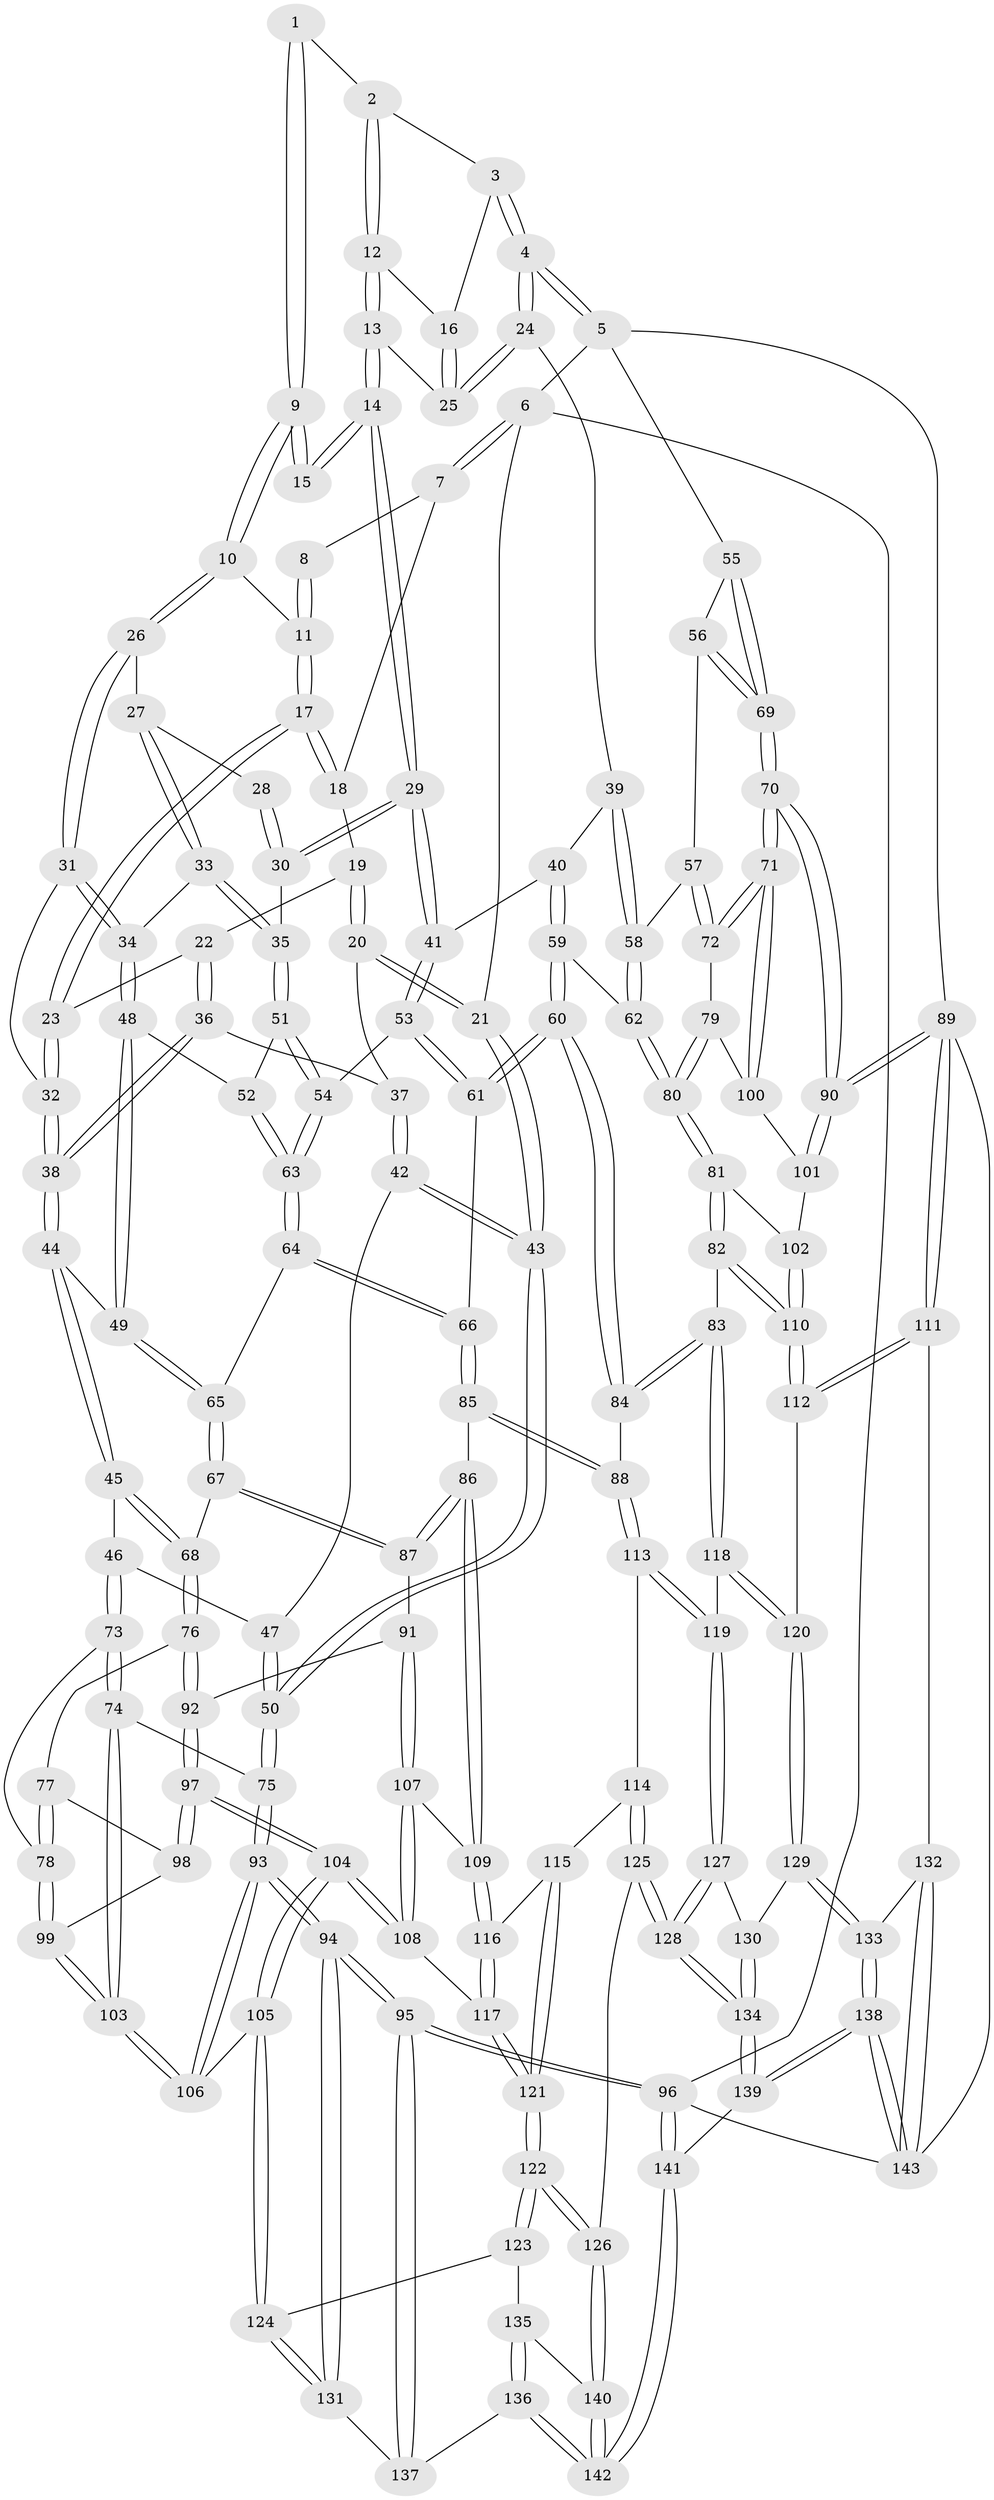 // Generated by graph-tools (version 1.1) at 2025/00/03/09/25 05:00:41]
// undirected, 143 vertices, 354 edges
graph export_dot {
graph [start="1"]
  node [color=gray90,style=filled];
  1 [pos="+0.5501477379658789+0"];
  2 [pos="+0.5721268668191026+0"];
  3 [pos="+0.9195320124408175+0"];
  4 [pos="+1+0"];
  5 [pos="+1+0"];
  6 [pos="+0+0"];
  7 [pos="+0+0"];
  8 [pos="+0.3113375870627164+0"];
  9 [pos="+0.5377553642082322+0"];
  10 [pos="+0.40066131129149335+0.05539925795567817"];
  11 [pos="+0.32522275699935754+0.010794557800783693"];
  12 [pos="+0.6593141373812955+0.05716236683231736"];
  13 [pos="+0.6403175638353741+0.08701579960642652"];
  14 [pos="+0.5854416001220649+0.12930315675773899"];
  15 [pos="+0.5282890962489928+0.024085335998162836"];
  16 [pos="+0.7336071324765123+0.034830656311578646"];
  17 [pos="+0.2939660616911244+0.058595664121100635"];
  18 [pos="+0.13811483006585526+0"];
  19 [pos="+0.15249520599485747+0.01724507862331596"];
  20 [pos="+0.08729312164006157+0.10741763829776836"];
  21 [pos="+0+0"];
  22 [pos="+0.18469602950396366+0.07158275968063571"];
  23 [pos="+0.2727608434517522+0.10199990182640507"];
  24 [pos="+0.7932205800911795+0.1604812259509523"];
  25 [pos="+0.7686911896149425+0.12830078038024761"];
  26 [pos="+0.40215172937026017+0.05695222481433211"];
  27 [pos="+0.40986807950075116+0.060700572650413634"];
  28 [pos="+0.45743869530965087+0.06109696760380437"];
  29 [pos="+0.5833377980634901+0.14469560178403248"];
  30 [pos="+0.47044779480216187+0.16623574663199336"];
  31 [pos="+0.3596226738828672+0.1426807350045834"];
  32 [pos="+0.2781169205450462+0.128355009921192"];
  33 [pos="+0.43007444857653765+0.16895107780711927"];
  34 [pos="+0.4090785485928031+0.17562213484292497"];
  35 [pos="+0.4629010359236602+0.17039914814850257"];
  36 [pos="+0.12784182568998564+0.14679571698700739"];
  37 [pos="+0.10270049469863098+0.1474097654150511"];
  38 [pos="+0.24088142603563048+0.22950621040446592"];
  39 [pos="+0.7925580184773908+0.17394104699452773"];
  40 [pos="+0.6061247290700986+0.18471057387937273"];
  41 [pos="+0.6039067980033882+0.18348788798312715"];
  42 [pos="+0.09412572298203432+0.1556323247171799"];
  43 [pos="+0+0.1643935372352403"];
  44 [pos="+0.24213996176356486+0.24250816174928153"];
  45 [pos="+0.22942798162996053+0.2608340640212444"];
  46 [pos="+0.09079510048373292+0.28545372153439713"];
  47 [pos="+0.08996264203970253+0.18372668543479379"];
  48 [pos="+0.38487562660009494+0.22221744563331858"];
  49 [pos="+0.2963698163069045+0.2546162698704833"];
  50 [pos="+0+0.32856095488603093"];
  51 [pos="+0.4708988019791314+0.2254903935247574"];
  52 [pos="+0.4236758215278708+0.2810985558768616"];
  53 [pos="+0.5348205221075637+0.2869191659848437"];
  54 [pos="+0.5287170998691649+0.28740546119738547"];
  55 [pos="+1+0"];
  56 [pos="+0.913029233350354+0.2187877786931684"];
  57 [pos="+0.8767776585153086+0.2509773790255745"];
  58 [pos="+0.8265987931792317+0.2451966547353816"];
  59 [pos="+0.6897513301279717+0.3272745220367294"];
  60 [pos="+0.6348971364259391+0.38669707544466425"];
  61 [pos="+0.6039032725064104+0.3773907843330917"];
  62 [pos="+0.7773612643752837+0.3086402019992885"];
  63 [pos="+0.43131820268124016+0.34173387531834365"];
  64 [pos="+0.425491145438655+0.35211074062013126"];
  65 [pos="+0.40018377376819875+0.3620236224596072"];
  66 [pos="+0.5009132175097254+0.4149179404632141"];
  67 [pos="+0.35743617463449845+0.413947755993389"];
  68 [pos="+0.23648966120174011+0.4008711654654718"];
  69 [pos="+1+0.2740030494448302"];
  70 [pos="+1+0.4071366429729871"];
  71 [pos="+1+0.4029250545398187"];
  72 [pos="+0.9508960796834361+0.3242624400899553"];
  73 [pos="+0+0.37742470635449693"];
  74 [pos="+0+0.3811130754950566"];
  75 [pos="+0+0.3688087218422482"];
  76 [pos="+0.21662056803482715+0.4214924796989285"];
  77 [pos="+0.20804286259076593+0.4226474830193618"];
  78 [pos="+0+0.38948121795079527"];
  79 [pos="+0.8475402554587953+0.456567810706505"];
  80 [pos="+0.8268860795529174+0.4608565730079603"];
  81 [pos="+0.8251507770490232+0.4633224995209645"];
  82 [pos="+0.7495976986026329+0.5602093000636058"];
  83 [pos="+0.7206517410302755+0.5597764304118797"];
  84 [pos="+0.6654405699440727+0.5231265025487581"];
  85 [pos="+0.49200147232058905+0.5307207822075081"];
  86 [pos="+0.4246325592574063+0.543941120045496"];
  87 [pos="+0.365953893135961+0.44664927797455656"];
  88 [pos="+0.5353069964027937+0.5486181572076689"];
  89 [pos="+1+0.7838818759415258"];
  90 [pos="+1+0.6684893642754709"];
  91 [pos="+0.27836276252501374+0.528072277571712"];
  92 [pos="+0.23794878989653265+0.5007679523152881"];
  93 [pos="+0+0.7386395756195625"];
  94 [pos="+0+1"];
  95 [pos="+0+1"];
  96 [pos="+0+1"];
  97 [pos="+0.19201551731297253+0.5604956032935059"];
  98 [pos="+0.14528537037371964+0.5103863863316359"];
  99 [pos="+0.10687597590308194+0.5188945393650959"];
  100 [pos="+0.9244684969354706+0.4723959257799769"];
  101 [pos="+0.9370036440414875+0.549994204898951"];
  102 [pos="+0.9257616153753386+0.5557845132370685"];
  103 [pos="+0.09934602025904819+0.6381995231789422"];
  104 [pos="+0.16230257214147498+0.6989146191101843"];
  105 [pos="+0.15484782388520205+0.7033455699522159"];
  106 [pos="+0.11358989087851391+0.6865246349376339"];
  107 [pos="+0.3073056574910179+0.5775867562055091"];
  108 [pos="+0.2534847693204796+0.6784900259672099"];
  109 [pos="+0.42228779650559073+0.5469974669399851"];
  110 [pos="+0.822503369874919+0.6307969916747229"];
  111 [pos="+1+0.783446722411124"];
  112 [pos="+0.8704269641304735+0.7112427168895791"];
  113 [pos="+0.5336588135713177+0.7152551490875173"];
  114 [pos="+0.5218804557475806+0.7210284172361586"];
  115 [pos="+0.4535666529830322+0.7037019116378378"];
  116 [pos="+0.4155610433760709+0.6732497838019605"];
  117 [pos="+0.31041294059491403+0.7007223085299364"];
  118 [pos="+0.6442658935078268+0.6997078151729343"];
  119 [pos="+0.6153796952856133+0.7251256541127232"];
  120 [pos="+0.8074921916115225+0.7802871876070105"];
  121 [pos="+0.36937832796371545+0.8324178235139964"];
  122 [pos="+0.37060783180996854+0.8564463146048192"];
  123 [pos="+0.2660256449729291+0.8364290382672138"];
  124 [pos="+0.16293496887807252+0.7895639688563336"];
  125 [pos="+0.4907686129948223+0.8553149966816823"];
  126 [pos="+0.37514971648328466+0.8634195758151556"];
  127 [pos="+0.6317253709281043+0.7731702180894579"];
  128 [pos="+0.5765055423061125+0.9332182683089951"];
  129 [pos="+0.7874621518108743+0.8220739155614862"];
  130 [pos="+0.7326238829461532+0.8312538184175912"];
  131 [pos="+0.15250506507045428+0.8187024535550725"];
  132 [pos="+0.9023629644331344+0.9100720927183074"];
  133 [pos="+0.7968339448417865+0.8486527667752686"];
  134 [pos="+0.597196230959634+0.9784068633183639"];
  135 [pos="+0.25732857074519394+0.9079712223731078"];
  136 [pos="+0.217725708111014+0.9398303959265263"];
  137 [pos="+0.19681210383505737+0.9237098018279152"];
  138 [pos="+0.7289455539804877+1"];
  139 [pos="+0.6189944375040501+1"];
  140 [pos="+0.36603558452184776+0.8996674639330589"];
  141 [pos="+0.34940540605915377+1"];
  142 [pos="+0.3461891425623465+1"];
  143 [pos="+0.7429477177401416+1"];
  1 -- 2;
  1 -- 9;
  1 -- 9;
  2 -- 3;
  2 -- 12;
  2 -- 12;
  3 -- 4;
  3 -- 4;
  3 -- 16;
  4 -- 5;
  4 -- 5;
  4 -- 24;
  4 -- 24;
  5 -- 6;
  5 -- 55;
  5 -- 89;
  6 -- 7;
  6 -- 7;
  6 -- 21;
  6 -- 96;
  7 -- 8;
  7 -- 18;
  8 -- 11;
  8 -- 11;
  9 -- 10;
  9 -- 10;
  9 -- 15;
  9 -- 15;
  10 -- 11;
  10 -- 26;
  10 -- 26;
  11 -- 17;
  11 -- 17;
  12 -- 13;
  12 -- 13;
  12 -- 16;
  13 -- 14;
  13 -- 14;
  13 -- 25;
  14 -- 15;
  14 -- 15;
  14 -- 29;
  14 -- 29;
  16 -- 25;
  16 -- 25;
  17 -- 18;
  17 -- 18;
  17 -- 23;
  17 -- 23;
  18 -- 19;
  19 -- 20;
  19 -- 20;
  19 -- 22;
  20 -- 21;
  20 -- 21;
  20 -- 37;
  21 -- 43;
  21 -- 43;
  22 -- 23;
  22 -- 36;
  22 -- 36;
  23 -- 32;
  23 -- 32;
  24 -- 25;
  24 -- 25;
  24 -- 39;
  26 -- 27;
  26 -- 31;
  26 -- 31;
  27 -- 28;
  27 -- 33;
  27 -- 33;
  28 -- 30;
  28 -- 30;
  29 -- 30;
  29 -- 30;
  29 -- 41;
  29 -- 41;
  30 -- 35;
  31 -- 32;
  31 -- 34;
  31 -- 34;
  32 -- 38;
  32 -- 38;
  33 -- 34;
  33 -- 35;
  33 -- 35;
  34 -- 48;
  34 -- 48;
  35 -- 51;
  35 -- 51;
  36 -- 37;
  36 -- 38;
  36 -- 38;
  37 -- 42;
  37 -- 42;
  38 -- 44;
  38 -- 44;
  39 -- 40;
  39 -- 58;
  39 -- 58;
  40 -- 41;
  40 -- 59;
  40 -- 59;
  41 -- 53;
  41 -- 53;
  42 -- 43;
  42 -- 43;
  42 -- 47;
  43 -- 50;
  43 -- 50;
  44 -- 45;
  44 -- 45;
  44 -- 49;
  45 -- 46;
  45 -- 68;
  45 -- 68;
  46 -- 47;
  46 -- 73;
  46 -- 73;
  47 -- 50;
  47 -- 50;
  48 -- 49;
  48 -- 49;
  48 -- 52;
  49 -- 65;
  49 -- 65;
  50 -- 75;
  50 -- 75;
  51 -- 52;
  51 -- 54;
  51 -- 54;
  52 -- 63;
  52 -- 63;
  53 -- 54;
  53 -- 61;
  53 -- 61;
  54 -- 63;
  54 -- 63;
  55 -- 56;
  55 -- 69;
  55 -- 69;
  56 -- 57;
  56 -- 69;
  56 -- 69;
  57 -- 58;
  57 -- 72;
  57 -- 72;
  58 -- 62;
  58 -- 62;
  59 -- 60;
  59 -- 60;
  59 -- 62;
  60 -- 61;
  60 -- 61;
  60 -- 84;
  60 -- 84;
  61 -- 66;
  62 -- 80;
  62 -- 80;
  63 -- 64;
  63 -- 64;
  64 -- 65;
  64 -- 66;
  64 -- 66;
  65 -- 67;
  65 -- 67;
  66 -- 85;
  66 -- 85;
  67 -- 68;
  67 -- 87;
  67 -- 87;
  68 -- 76;
  68 -- 76;
  69 -- 70;
  69 -- 70;
  70 -- 71;
  70 -- 71;
  70 -- 90;
  70 -- 90;
  71 -- 72;
  71 -- 72;
  71 -- 100;
  71 -- 100;
  72 -- 79;
  73 -- 74;
  73 -- 74;
  73 -- 78;
  74 -- 75;
  74 -- 103;
  74 -- 103;
  75 -- 93;
  75 -- 93;
  76 -- 77;
  76 -- 92;
  76 -- 92;
  77 -- 78;
  77 -- 78;
  77 -- 98;
  78 -- 99;
  78 -- 99;
  79 -- 80;
  79 -- 80;
  79 -- 100;
  80 -- 81;
  80 -- 81;
  81 -- 82;
  81 -- 82;
  81 -- 102;
  82 -- 83;
  82 -- 110;
  82 -- 110;
  83 -- 84;
  83 -- 84;
  83 -- 118;
  83 -- 118;
  84 -- 88;
  85 -- 86;
  85 -- 88;
  85 -- 88;
  86 -- 87;
  86 -- 87;
  86 -- 109;
  86 -- 109;
  87 -- 91;
  88 -- 113;
  88 -- 113;
  89 -- 90;
  89 -- 90;
  89 -- 111;
  89 -- 111;
  89 -- 143;
  90 -- 101;
  90 -- 101;
  91 -- 92;
  91 -- 107;
  91 -- 107;
  92 -- 97;
  92 -- 97;
  93 -- 94;
  93 -- 94;
  93 -- 106;
  93 -- 106;
  94 -- 95;
  94 -- 95;
  94 -- 131;
  94 -- 131;
  95 -- 96;
  95 -- 96;
  95 -- 137;
  95 -- 137;
  96 -- 141;
  96 -- 141;
  96 -- 143;
  97 -- 98;
  97 -- 98;
  97 -- 104;
  97 -- 104;
  98 -- 99;
  99 -- 103;
  99 -- 103;
  100 -- 101;
  101 -- 102;
  102 -- 110;
  102 -- 110;
  103 -- 106;
  103 -- 106;
  104 -- 105;
  104 -- 105;
  104 -- 108;
  104 -- 108;
  105 -- 106;
  105 -- 124;
  105 -- 124;
  107 -- 108;
  107 -- 108;
  107 -- 109;
  108 -- 117;
  109 -- 116;
  109 -- 116;
  110 -- 112;
  110 -- 112;
  111 -- 112;
  111 -- 112;
  111 -- 132;
  112 -- 120;
  113 -- 114;
  113 -- 119;
  113 -- 119;
  114 -- 115;
  114 -- 125;
  114 -- 125;
  115 -- 116;
  115 -- 121;
  115 -- 121;
  116 -- 117;
  116 -- 117;
  117 -- 121;
  117 -- 121;
  118 -- 119;
  118 -- 120;
  118 -- 120;
  119 -- 127;
  119 -- 127;
  120 -- 129;
  120 -- 129;
  121 -- 122;
  121 -- 122;
  122 -- 123;
  122 -- 123;
  122 -- 126;
  122 -- 126;
  123 -- 124;
  123 -- 135;
  124 -- 131;
  124 -- 131;
  125 -- 126;
  125 -- 128;
  125 -- 128;
  126 -- 140;
  126 -- 140;
  127 -- 128;
  127 -- 128;
  127 -- 130;
  128 -- 134;
  128 -- 134;
  129 -- 130;
  129 -- 133;
  129 -- 133;
  130 -- 134;
  130 -- 134;
  131 -- 137;
  132 -- 133;
  132 -- 143;
  132 -- 143;
  133 -- 138;
  133 -- 138;
  134 -- 139;
  134 -- 139;
  135 -- 136;
  135 -- 136;
  135 -- 140;
  136 -- 137;
  136 -- 142;
  136 -- 142;
  138 -- 139;
  138 -- 139;
  138 -- 143;
  138 -- 143;
  139 -- 141;
  140 -- 142;
  140 -- 142;
  141 -- 142;
  141 -- 142;
}
